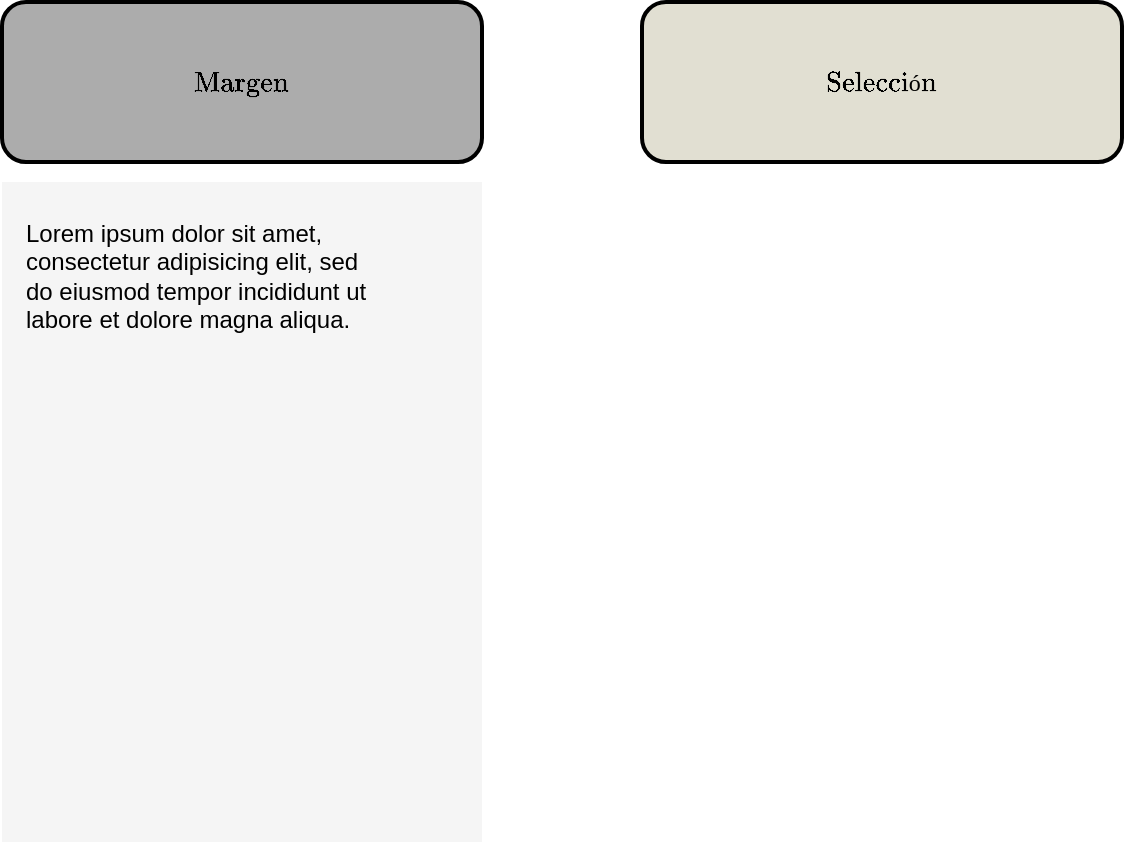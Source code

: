 <mxfile version="26.0.16">
  <diagram name="Page-1" id="Ykw0tnQGzgniFtMDhd3j">
    <mxGraphModel dx="1380" dy="630" grid="1" gridSize="10" guides="1" tooltips="1" connect="1" arrows="1" fold="1" page="1" pageScale="1" pageWidth="500" pageHeight="150" math="1" shadow="0">
      <root>
        <mxCell id="0" />
        <mxCell id="1" parent="0" />
        <mxCell id="hjdBpJjyIPGbq1nmFeGQ-1" value="$$\text{Margen}$$" style="rounded=1;whiteSpace=wrap;html=1;fillColor=#ACACAC;strokeWidth=2;" vertex="1" parent="1">
          <mxGeometry x="-120" y="-120" width="240" height="80" as="geometry" />
        </mxCell>
        <mxCell id="hjdBpJjyIPGbq1nmFeGQ-2" value="$$\text{Selección}$$" style="rounded=1;whiteSpace=wrap;html=1;fillColor=#E1DFD2;strokeWidth=2;" vertex="1" parent="1">
          <mxGeometry x="200" y="-120" width="240" height="80" as="geometry" />
        </mxCell>
        <mxCell id="hjdBpJjyIPGbq1nmFeGQ-3" value="" style="rounded=0;whiteSpace=wrap;html=1;fillColor=#f5f5f5;fontColor=#333333;strokeColor=none;" vertex="1" parent="1">
          <mxGeometry x="-120" y="-30" width="240" height="330" as="geometry" />
        </mxCell>
        <mxCell id="hjdBpJjyIPGbq1nmFeGQ-5" value="&lt;p&gt;Lorem ipsum dolor sit amet, consectetur adipisicing elit, sed do eiusmod tempor incididunt ut labore et dolore magna aliqua.&lt;/p&gt;" style="text;html=1;whiteSpace=wrap;overflow=hidden;rounded=0;" vertex="1" parent="1">
          <mxGeometry x="-110" y="-30" width="180" height="120" as="geometry" />
        </mxCell>
      </root>
    </mxGraphModel>
  </diagram>
</mxfile>
